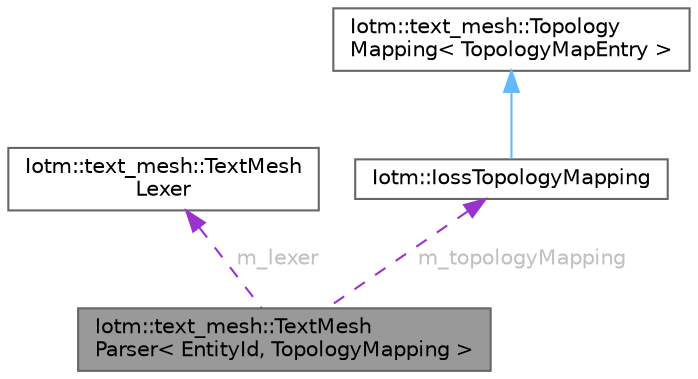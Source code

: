 digraph "Iotm::text_mesh::TextMeshParser&lt; EntityId, TopologyMapping &gt;"
{
 // INTERACTIVE_SVG=YES
 // LATEX_PDF_SIZE
  bgcolor="transparent";
  edge [fontname=Helvetica,fontsize=10,labelfontname=Helvetica,labelfontsize=10];
  node [fontname=Helvetica,fontsize=10,shape=box,height=0.2,width=0.4];
  Node1 [id="Node000001",label="Iotm::text_mesh::TextMesh\lParser\< EntityId, TopologyMapping \>",height=0.2,width=0.4,color="gray40", fillcolor="grey60", style="filled", fontcolor="black",tooltip=" "];
  Node2 -> Node1 [id="edge1_Node000001_Node000002",dir="back",color="darkorchid3",style="dashed",tooltip=" ",label=" m_lexer",fontcolor="grey" ];
  Node2 [id="Node000002",label="Iotm::text_mesh::TextMesh\lLexer",height=0.2,width=0.4,color="gray40", fillcolor="white", style="filled",URL="$classIotm_1_1text__mesh_1_1TextMeshLexer.html",tooltip=" "];
  Node3 -> Node1 [id="edge2_Node000001_Node000003",dir="back",color="darkorchid3",style="dashed",tooltip=" ",label=" m_topologyMapping",fontcolor="grey" ];
  Node3 [id="Node000003",label="Iotm::IossTopologyMapping",height=0.2,width=0.4,color="gray40", fillcolor="white", style="filled",URL="$classIotm_1_1IossTopologyMapping.html",tooltip=" "];
  Node4 -> Node3 [id="edge3_Node000003_Node000004",dir="back",color="steelblue1",style="solid",tooltip=" "];
  Node4 [id="Node000004",label="Iotm::text_mesh::Topology\lMapping\< TopologyMapEntry \>",height=0.2,width=0.4,color="gray40", fillcolor="white", style="filled",URL="$classIotm_1_1text__mesh_1_1TopologyMapping.html",tooltip=" "];
}
